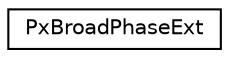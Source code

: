 digraph "Graphical Class Hierarchy"
{
  edge [fontname="Helvetica",fontsize="10",labelfontname="Helvetica",labelfontsize="10"];
  node [fontname="Helvetica",fontsize="10",shape=record];
  rankdir="LR";
  Node0 [label="PxBroadPhaseExt",height=0.2,width=0.4,color="black", fillcolor="white", style="filled",URL="$classPxBroadPhaseExt.html"];
}
